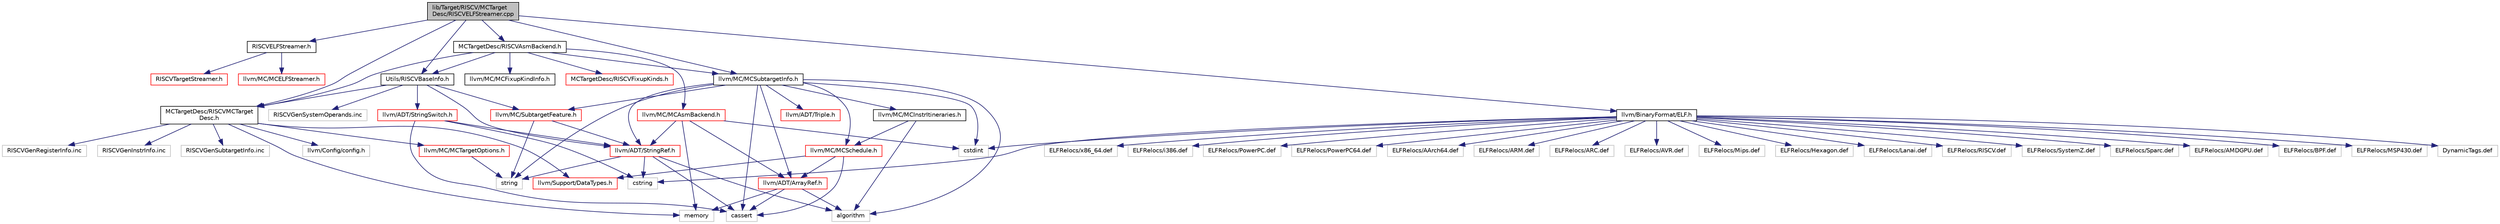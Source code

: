 digraph "lib/Target/RISCV/MCTargetDesc/RISCVELFStreamer.cpp"
{
 // LATEX_PDF_SIZE
  bgcolor="transparent";
  edge [fontname="Helvetica",fontsize="10",labelfontname="Helvetica",labelfontsize="10"];
  node [fontname="Helvetica",fontsize="10",shape="box"];
  Node1 [label="lib/Target/RISCV/MCTarget\lDesc/RISCVELFStreamer.cpp",height=0.2,width=0.4,color="black", fillcolor="grey75", style="filled", fontcolor="black",tooltip=" "];
  Node1 -> Node2 [color="midnightblue",fontsize="10",style="solid",fontname="Helvetica"];
  Node2 [label="RISCVELFStreamer.h",height=0.2,width=0.4,color="black",URL="$RISCVELFStreamer_8h.html",tooltip=" "];
  Node2 -> Node3 [color="midnightblue",fontsize="10",style="solid",fontname="Helvetica"];
  Node3 [label="RISCVTargetStreamer.h",height=0.2,width=0.4,color="red",URL="$RISCVTargetStreamer_8h.html",tooltip=" "];
  Node2 -> Node99 [color="midnightblue",fontsize="10",style="solid",fontname="Helvetica"];
  Node99 [label="llvm/MC/MCELFStreamer.h",height=0.2,width=0.4,color="red",URL="$MCELFStreamer_8h.html",tooltip=" "];
  Node1 -> Node112 [color="midnightblue",fontsize="10",style="solid",fontname="Helvetica"];
  Node112 [label="MCTargetDesc/RISCVAsmBackend.h",height=0.2,width=0.4,color="black",URL="$RISCVAsmBackend_8h.html",tooltip=" "];
  Node112 -> Node113 [color="midnightblue",fontsize="10",style="solid",fontname="Helvetica"];
  Node113 [label="MCTargetDesc/RISCVFixupKinds.h",height=0.2,width=0.4,color="red",URL="$RISCVFixupKinds_8h.html",tooltip=" "];
  Node112 -> Node114 [color="midnightblue",fontsize="10",style="solid",fontname="Helvetica"];
  Node114 [label="MCTargetDesc/RISCVMCTarget\lDesc.h",height=0.2,width=0.4,color="black",URL="$RISCVMCTargetDesc_8h.html",tooltip=" "];
  Node114 -> Node115 [color="midnightblue",fontsize="10",style="solid",fontname="Helvetica"];
  Node115 [label="llvm/Config/config.h",height=0.2,width=0.4,color="grey75",tooltip=" "];
  Node114 -> Node116 [color="midnightblue",fontsize="10",style="solid",fontname="Helvetica"];
  Node116 [label="llvm/MC/MCTargetOptions.h",height=0.2,width=0.4,color="red",URL="$MCTargetOptions_8h.html",tooltip=" "];
  Node116 -> Node41 [color="midnightblue",fontsize="10",style="solid",fontname="Helvetica"];
  Node41 [label="string",height=0.2,width=0.4,color="grey75",tooltip=" "];
  Node114 -> Node7 [color="midnightblue",fontsize="10",style="solid",fontname="Helvetica"];
  Node7 [label="llvm/Support/DataTypes.h",height=0.2,width=0.4,color="red",URL="$llvm_2Support_2DataTypes_8h.html",tooltip=" "];
  Node114 -> Node27 [color="midnightblue",fontsize="10",style="solid",fontname="Helvetica"];
  Node27 [label="memory",height=0.2,width=0.4,color="grey75",tooltip=" "];
  Node114 -> Node117 [color="midnightblue",fontsize="10",style="solid",fontname="Helvetica"];
  Node117 [label="RISCVGenRegisterInfo.inc",height=0.2,width=0.4,color="grey75",tooltip=" "];
  Node114 -> Node118 [color="midnightblue",fontsize="10",style="solid",fontname="Helvetica"];
  Node118 [label="RISCVGenInstrInfo.inc",height=0.2,width=0.4,color="grey75",tooltip=" "];
  Node114 -> Node119 [color="midnightblue",fontsize="10",style="solid",fontname="Helvetica"];
  Node119 [label="RISCVGenSubtargetInfo.inc",height=0.2,width=0.4,color="grey75",tooltip=" "];
  Node112 -> Node120 [color="midnightblue",fontsize="10",style="solid",fontname="Helvetica"];
  Node120 [label="Utils/RISCVBaseInfo.h",height=0.2,width=0.4,color="black",URL="$RISCVBaseInfo_8h.html",tooltip=" "];
  Node120 -> Node114 [color="midnightblue",fontsize="10",style="solid",fontname="Helvetica"];
  Node120 -> Node15 [color="midnightblue",fontsize="10",style="solid",fontname="Helvetica"];
  Node15 [label="llvm/ADT/StringRef.h",height=0.2,width=0.4,color="red",URL="$StringRef_8h.html",tooltip=" "];
  Node15 -> Node35 [color="midnightblue",fontsize="10",style="solid",fontname="Helvetica"];
  Node35 [label="algorithm",height=0.2,width=0.4,color="grey75",tooltip=" "];
  Node15 -> Node26 [color="midnightblue",fontsize="10",style="solid",fontname="Helvetica"];
  Node26 [label="cassert",height=0.2,width=0.4,color="grey75",tooltip=" "];
  Node15 -> Node37 [color="midnightblue",fontsize="10",style="solid",fontname="Helvetica"];
  Node37 [label="cstring",height=0.2,width=0.4,color="grey75",tooltip=" "];
  Node15 -> Node41 [color="midnightblue",fontsize="10",style="solid",fontname="Helvetica"];
  Node120 -> Node62 [color="midnightblue",fontsize="10",style="solid",fontname="Helvetica"];
  Node62 [label="llvm/ADT/StringSwitch.h",height=0.2,width=0.4,color="red",URL="$StringSwitch_8h.html",tooltip=" "];
  Node62 -> Node15 [color="midnightblue",fontsize="10",style="solid",fontname="Helvetica"];
  Node62 -> Node26 [color="midnightblue",fontsize="10",style="solid",fontname="Helvetica"];
  Node62 -> Node37 [color="midnightblue",fontsize="10",style="solid",fontname="Helvetica"];
  Node120 -> Node121 [color="midnightblue",fontsize="10",style="solid",fontname="Helvetica"];
  Node121 [label="llvm/MC/SubtargetFeature.h",height=0.2,width=0.4,color="red",URL="$SubtargetFeature_8h.html",tooltip=" "];
  Node121 -> Node15 [color="midnightblue",fontsize="10",style="solid",fontname="Helvetica"];
  Node121 -> Node41 [color="midnightblue",fontsize="10",style="solid",fontname="Helvetica"];
  Node120 -> Node123 [color="midnightblue",fontsize="10",style="solid",fontname="Helvetica"];
  Node123 [label="RISCVGenSystemOperands.inc",height=0.2,width=0.4,color="grey75",tooltip=" "];
  Node112 -> Node124 [color="midnightblue",fontsize="10",style="solid",fontname="Helvetica"];
  Node124 [label="llvm/MC/MCAsmBackend.h",height=0.2,width=0.4,color="red",URL="$MCAsmBackend_8h.html",tooltip=" "];
  Node124 -> Node5 [color="midnightblue",fontsize="10",style="solid",fontname="Helvetica"];
  Node5 [label="llvm/ADT/ArrayRef.h",height=0.2,width=0.4,color="red",URL="$ArrayRef_8h.html",tooltip=" "];
  Node5 -> Node35 [color="midnightblue",fontsize="10",style="solid",fontname="Helvetica"];
  Node5 -> Node26 [color="midnightblue",fontsize="10",style="solid",fontname="Helvetica"];
  Node5 -> Node27 [color="midnightblue",fontsize="10",style="solid",fontname="Helvetica"];
  Node124 -> Node15 [color="midnightblue",fontsize="10",style="solid",fontname="Helvetica"];
  Node124 -> Node46 [color="midnightblue",fontsize="10",style="solid",fontname="Helvetica"];
  Node46 [label="cstdint",height=0.2,width=0.4,color="grey75",tooltip=" "];
  Node124 -> Node27 [color="midnightblue",fontsize="10",style="solid",fontname="Helvetica"];
  Node112 -> Node125 [color="midnightblue",fontsize="10",style="solid",fontname="Helvetica"];
  Node125 [label="llvm/MC/MCFixupKindInfo.h",height=0.2,width=0.4,color="black",URL="$MCFixupKindInfo_8h.html",tooltip=" "];
  Node112 -> Node126 [color="midnightblue",fontsize="10",style="solid",fontname="Helvetica"];
  Node126 [label="llvm/MC/MCSubtargetInfo.h",height=0.2,width=0.4,color="black",URL="$MCSubtargetInfo_8h.html",tooltip=" "];
  Node126 -> Node5 [color="midnightblue",fontsize="10",style="solid",fontname="Helvetica"];
  Node126 -> Node15 [color="midnightblue",fontsize="10",style="solid",fontname="Helvetica"];
  Node126 -> Node90 [color="midnightblue",fontsize="10",style="solid",fontname="Helvetica"];
  Node90 [label="llvm/ADT/Triple.h",height=0.2,width=0.4,color="red",URL="$Triple_8h.html",tooltip=" "];
  Node126 -> Node127 [color="midnightblue",fontsize="10",style="solid",fontname="Helvetica"];
  Node127 [label="llvm/MC/MCInstrItineraries.h",height=0.2,width=0.4,color="black",URL="$MCInstrItineraries_8h.html",tooltip=" "];
  Node127 -> Node128 [color="midnightblue",fontsize="10",style="solid",fontname="Helvetica"];
  Node128 [label="llvm/MC/MCSchedule.h",height=0.2,width=0.4,color="red",URL="$MCSchedule_8h.html",tooltip=" "];
  Node128 -> Node5 [color="midnightblue",fontsize="10",style="solid",fontname="Helvetica"];
  Node128 -> Node7 [color="midnightblue",fontsize="10",style="solid",fontname="Helvetica"];
  Node128 -> Node26 [color="midnightblue",fontsize="10",style="solid",fontname="Helvetica"];
  Node127 -> Node35 [color="midnightblue",fontsize="10",style="solid",fontname="Helvetica"];
  Node126 -> Node128 [color="midnightblue",fontsize="10",style="solid",fontname="Helvetica"];
  Node126 -> Node121 [color="midnightblue",fontsize="10",style="solid",fontname="Helvetica"];
  Node126 -> Node35 [color="midnightblue",fontsize="10",style="solid",fontname="Helvetica"];
  Node126 -> Node26 [color="midnightblue",fontsize="10",style="solid",fontname="Helvetica"];
  Node126 -> Node46 [color="midnightblue",fontsize="10",style="solid",fontname="Helvetica"];
  Node126 -> Node41 [color="midnightblue",fontsize="10",style="solid",fontname="Helvetica"];
  Node1 -> Node114 [color="midnightblue",fontsize="10",style="solid",fontname="Helvetica"];
  Node1 -> Node120 [color="midnightblue",fontsize="10",style="solid",fontname="Helvetica"];
  Node1 -> Node129 [color="midnightblue",fontsize="10",style="solid",fontname="Helvetica"];
  Node129 [label="llvm/BinaryFormat/ELF.h",height=0.2,width=0.4,color="black",URL="$BinaryFormat_2ELF_8h.html",tooltip=" "];
  Node129 -> Node46 [color="midnightblue",fontsize="10",style="solid",fontname="Helvetica"];
  Node129 -> Node37 [color="midnightblue",fontsize="10",style="solid",fontname="Helvetica"];
  Node129 -> Node130 [color="midnightblue",fontsize="10",style="solid",fontname="Helvetica"];
  Node130 [label="ELFRelocs/x86_64.def",height=0.2,width=0.4,color="grey75",tooltip=" "];
  Node129 -> Node131 [color="midnightblue",fontsize="10",style="solid",fontname="Helvetica"];
  Node131 [label="ELFRelocs/i386.def",height=0.2,width=0.4,color="grey75",tooltip=" "];
  Node129 -> Node132 [color="midnightblue",fontsize="10",style="solid",fontname="Helvetica"];
  Node132 [label="ELFRelocs/PowerPC.def",height=0.2,width=0.4,color="grey75",tooltip=" "];
  Node129 -> Node133 [color="midnightblue",fontsize="10",style="solid",fontname="Helvetica"];
  Node133 [label="ELFRelocs/PowerPC64.def",height=0.2,width=0.4,color="grey75",tooltip=" "];
  Node129 -> Node134 [color="midnightblue",fontsize="10",style="solid",fontname="Helvetica"];
  Node134 [label="ELFRelocs/AArch64.def",height=0.2,width=0.4,color="grey75",tooltip=" "];
  Node129 -> Node135 [color="midnightblue",fontsize="10",style="solid",fontname="Helvetica"];
  Node135 [label="ELFRelocs/ARM.def",height=0.2,width=0.4,color="grey75",tooltip=" "];
  Node129 -> Node136 [color="midnightblue",fontsize="10",style="solid",fontname="Helvetica"];
  Node136 [label="ELFRelocs/ARC.def",height=0.2,width=0.4,color="grey75",tooltip=" "];
  Node129 -> Node137 [color="midnightblue",fontsize="10",style="solid",fontname="Helvetica"];
  Node137 [label="ELFRelocs/AVR.def",height=0.2,width=0.4,color="grey75",tooltip=" "];
  Node129 -> Node138 [color="midnightblue",fontsize="10",style="solid",fontname="Helvetica"];
  Node138 [label="ELFRelocs/Mips.def",height=0.2,width=0.4,color="grey75",tooltip=" "];
  Node129 -> Node139 [color="midnightblue",fontsize="10",style="solid",fontname="Helvetica"];
  Node139 [label="ELFRelocs/Hexagon.def",height=0.2,width=0.4,color="grey75",tooltip=" "];
  Node129 -> Node140 [color="midnightblue",fontsize="10",style="solid",fontname="Helvetica"];
  Node140 [label="ELFRelocs/Lanai.def",height=0.2,width=0.4,color="grey75",tooltip=" "];
  Node129 -> Node141 [color="midnightblue",fontsize="10",style="solid",fontname="Helvetica"];
  Node141 [label="ELFRelocs/RISCV.def",height=0.2,width=0.4,color="grey75",tooltip=" "];
  Node129 -> Node142 [color="midnightblue",fontsize="10",style="solid",fontname="Helvetica"];
  Node142 [label="ELFRelocs/SystemZ.def",height=0.2,width=0.4,color="grey75",tooltip=" "];
  Node129 -> Node143 [color="midnightblue",fontsize="10",style="solid",fontname="Helvetica"];
  Node143 [label="ELFRelocs/Sparc.def",height=0.2,width=0.4,color="grey75",tooltip=" "];
  Node129 -> Node144 [color="midnightblue",fontsize="10",style="solid",fontname="Helvetica"];
  Node144 [label="ELFRelocs/AMDGPU.def",height=0.2,width=0.4,color="grey75",tooltip=" "];
  Node129 -> Node145 [color="midnightblue",fontsize="10",style="solid",fontname="Helvetica"];
  Node145 [label="ELFRelocs/BPF.def",height=0.2,width=0.4,color="grey75",tooltip=" "];
  Node129 -> Node146 [color="midnightblue",fontsize="10",style="solid",fontname="Helvetica"];
  Node146 [label="ELFRelocs/MSP430.def",height=0.2,width=0.4,color="grey75",tooltip=" "];
  Node129 -> Node147 [color="midnightblue",fontsize="10",style="solid",fontname="Helvetica"];
  Node147 [label="DynamicTags.def",height=0.2,width=0.4,color="grey75",tooltip=" "];
  Node1 -> Node126 [color="midnightblue",fontsize="10",style="solid",fontname="Helvetica"];
}
